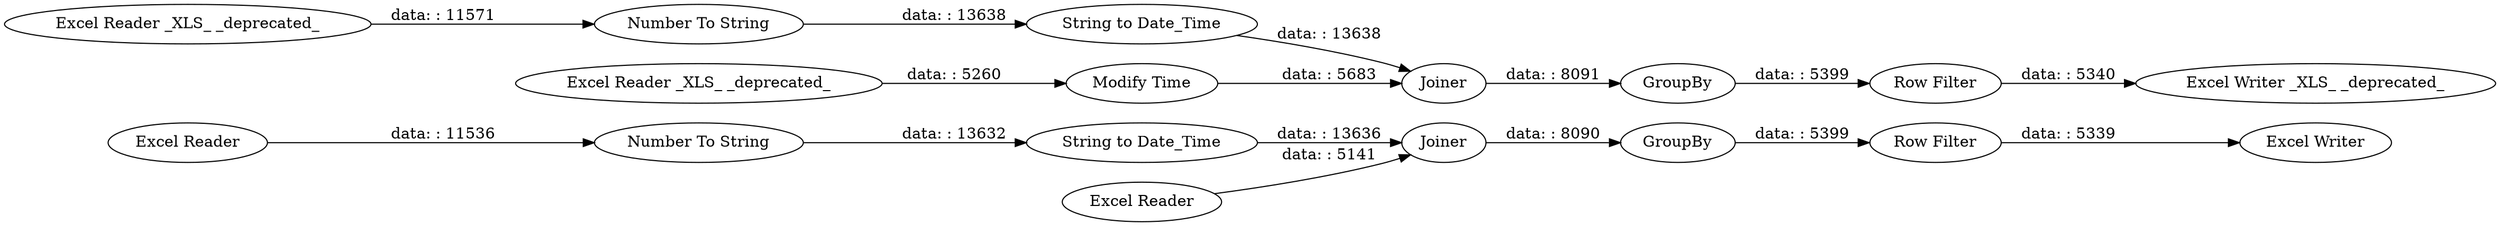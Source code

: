 digraph {
	"-6279383107828182694_86" [label="Excel Writer"]
	"-6279383107828182694_3" [label="Excel Reader _XLS_ _deprecated_"]
	"-6279383107828182694_77" [label="Excel Reader"]
	"-6279383107828182694_15" [label="Row Filter"]
	"-6279383107828182694_79" [label="String to Date_Time"]
	"-6279383107828182694_2" [label="Excel Reader _XLS_ _deprecated_"]
	"-6279383107828182694_68" [label="Modify Time"]
	"-6279383107828182694_80" [label="Excel Reader"]
	"-6279383107828182694_78" [label="Number To String"]
	"-6279383107828182694_70" [label="Number To String"]
	"-6279383107828182694_84" [label="Excel Writer _XLS_ _deprecated_"]
	"-6279383107828182694_81" [label=Joiner]
	"-6279383107828182694_82" [label=GroupBy]
	"-6279383107828182694_72" [label=Joiner]
	"-6279383107828182694_87" [label="Row Filter"]
	"-6279383107828182694_66" [label="String to Date_Time"]
	"-6279383107828182694_83" [label=GroupBy]
	"-6279383107828182694_79" -> "-6279383107828182694_81" [label="data: : 13636"]
	"-6279383107828182694_82" -> "-6279383107828182694_87" [label="data: : 5399"]
	"-6279383107828182694_68" -> "-6279383107828182694_72" [label="data: : 5683"]
	"-6279383107828182694_15" -> "-6279383107828182694_84" [label="data: : 5340"]
	"-6279383107828182694_77" -> "-6279383107828182694_78" [label="data: : 11536"]
	"-6279383107828182694_78" -> "-6279383107828182694_79" [label="data: : 13632"]
	"-6279383107828182694_81" -> "-6279383107828182694_82" [label="data: : 8090"]
	"-6279383107828182694_2" -> "-6279383107828182694_68" [label="data: : 5260"]
	"-6279383107828182694_87" -> "-6279383107828182694_86" [label="data: : 5339"]
	"-6279383107828182694_70" -> "-6279383107828182694_66" [label="data: : 13638"]
	"-6279383107828182694_72" -> "-6279383107828182694_83" [label="data: : 8091"]
	"-6279383107828182694_3" -> "-6279383107828182694_70" [label="data: : 11571"]
	"-6279383107828182694_66" -> "-6279383107828182694_72" [label="data: : 13638"]
	"-6279383107828182694_83" -> "-6279383107828182694_15" [label="data: : 5399"]
	"-6279383107828182694_80" -> "-6279383107828182694_81" [label="data: : 5141"]
	rankdir=LR
}
